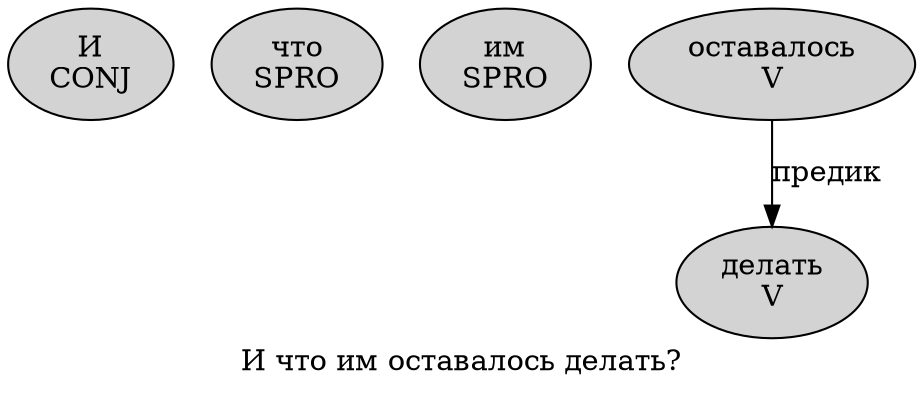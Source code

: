 digraph SENTENCE_3191 {
	graph [label="И что им оставалось делать?"]
	node [style=filled]
		0 [label="И
CONJ" color="" fillcolor=lightgray penwidth=1 shape=ellipse]
		1 [label="что
SPRO" color="" fillcolor=lightgray penwidth=1 shape=ellipse]
		2 [label="им
SPRO" color="" fillcolor=lightgray penwidth=1 shape=ellipse]
		3 [label="оставалось
V" color="" fillcolor=lightgray penwidth=1 shape=ellipse]
		4 [label="делать
V" color="" fillcolor=lightgray penwidth=1 shape=ellipse]
			3 -> 4 [label="предик"]
}